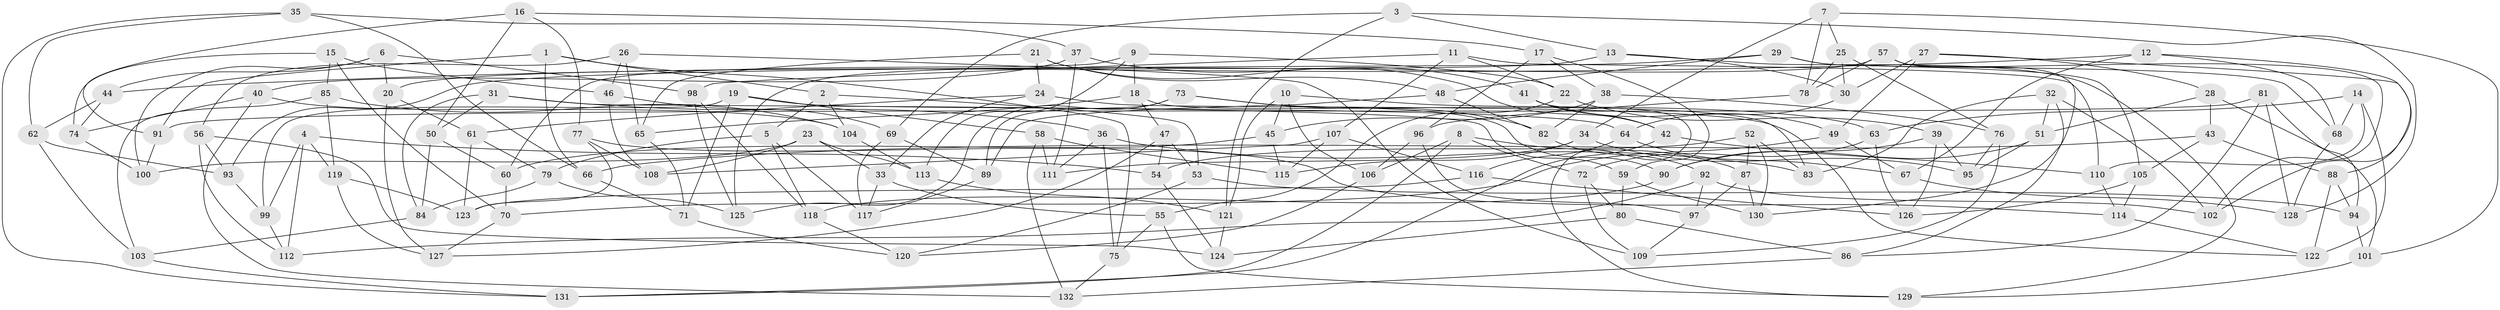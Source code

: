 // Generated by graph-tools (version 1.1) at 2025/38/03/09/25 02:38:13]
// undirected, 132 vertices, 264 edges
graph export_dot {
graph [start="1"]
  node [color=gray90,style=filled];
  1;
  2;
  3;
  4;
  5;
  6;
  7;
  8;
  9;
  10;
  11;
  12;
  13;
  14;
  15;
  16;
  17;
  18;
  19;
  20;
  21;
  22;
  23;
  24;
  25;
  26;
  27;
  28;
  29;
  30;
  31;
  32;
  33;
  34;
  35;
  36;
  37;
  38;
  39;
  40;
  41;
  42;
  43;
  44;
  45;
  46;
  47;
  48;
  49;
  50;
  51;
  52;
  53;
  54;
  55;
  56;
  57;
  58;
  59;
  60;
  61;
  62;
  63;
  64;
  65;
  66;
  67;
  68;
  69;
  70;
  71;
  72;
  73;
  74;
  75;
  76;
  77;
  78;
  79;
  80;
  81;
  82;
  83;
  84;
  85;
  86;
  87;
  88;
  89;
  90;
  91;
  92;
  93;
  94;
  95;
  96;
  97;
  98;
  99;
  100;
  101;
  102;
  103;
  104;
  105;
  106;
  107;
  108;
  109;
  110;
  111;
  112;
  113;
  114;
  115;
  116;
  117;
  118;
  119;
  120;
  121;
  122;
  123;
  124;
  125;
  126;
  127;
  128;
  129;
  130;
  131;
  132;
  1 -- 66;
  1 -- 91;
  1 -- 75;
  1 -- 2;
  2 -- 5;
  2 -- 104;
  2 -- 53;
  3 -- 69;
  3 -- 121;
  3 -- 128;
  3 -- 13;
  4 -- 119;
  4 -- 112;
  4 -- 54;
  4 -- 99;
  5 -- 117;
  5 -- 79;
  5 -- 118;
  6 -- 44;
  6 -- 98;
  6 -- 100;
  6 -- 20;
  7 -- 101;
  7 -- 34;
  7 -- 25;
  7 -- 78;
  8 -- 72;
  8 -- 106;
  8 -- 87;
  8 -- 131;
  9 -- 22;
  9 -- 113;
  9 -- 18;
  9 -- 60;
  10 -- 63;
  10 -- 121;
  10 -- 106;
  10 -- 45;
  11 -- 107;
  11 -- 98;
  11 -- 22;
  11 -- 110;
  12 -- 102;
  12 -- 68;
  12 -- 44;
  12 -- 67;
  13 -- 129;
  13 -- 20;
  13 -- 30;
  14 -- 63;
  14 -- 68;
  14 -- 122;
  14 -- 110;
  15 -- 70;
  15 -- 46;
  15 -- 85;
  15 -- 74;
  16 -- 50;
  16 -- 17;
  16 -- 77;
  16 -- 91;
  17 -- 96;
  17 -- 38;
  17 -- 59;
  18 -- 83;
  18 -- 65;
  18 -- 47;
  19 -- 71;
  19 -- 99;
  19 -- 64;
  19 -- 58;
  20 -- 127;
  20 -- 61;
  21 -- 65;
  21 -- 48;
  21 -- 24;
  21 -- 42;
  22 -- 55;
  22 -- 39;
  23 -- 108;
  23 -- 33;
  23 -- 113;
  23 -- 100;
  24 -- 61;
  24 -- 33;
  24 -- 122;
  25 -- 30;
  25 -- 78;
  25 -- 76;
  26 -- 65;
  26 -- 46;
  26 -- 56;
  26 -- 109;
  27 -- 88;
  27 -- 49;
  27 -- 30;
  27 -- 28;
  28 -- 51;
  28 -- 43;
  28 -- 101;
  29 -- 93;
  29 -- 105;
  29 -- 68;
  29 -- 48;
  30 -- 64;
  31 -- 50;
  31 -- 59;
  31 -- 84;
  31 -- 36;
  32 -- 83;
  32 -- 51;
  32 -- 86;
  32 -- 102;
  33 -- 117;
  33 -- 55;
  34 -- 95;
  34 -- 115;
  34 -- 111;
  35 -- 37;
  35 -- 62;
  35 -- 131;
  35 -- 66;
  36 -- 111;
  36 -- 83;
  36 -- 75;
  37 -- 41;
  37 -- 40;
  37 -- 111;
  38 -- 76;
  38 -- 82;
  38 -- 45;
  39 -- 126;
  39 -- 90;
  39 -- 95;
  40 -- 104;
  40 -- 132;
  40 -- 74;
  41 -- 129;
  41 -- 42;
  41 -- 49;
  42 -- 131;
  42 -- 110;
  43 -- 66;
  43 -- 105;
  43 -- 88;
  44 -- 74;
  44 -- 62;
  45 -- 115;
  45 -- 60;
  46 -- 69;
  46 -- 108;
  47 -- 127;
  47 -- 54;
  47 -- 53;
  48 -- 89;
  48 -- 82;
  49 -- 70;
  49 -- 67;
  50 -- 84;
  50 -- 60;
  51 -- 90;
  51 -- 95;
  52 -- 83;
  52 -- 54;
  52 -- 87;
  52 -- 130;
  53 -- 120;
  53 -- 94;
  54 -- 124;
  55 -- 75;
  55 -- 129;
  56 -- 93;
  56 -- 112;
  56 -- 124;
  57 -- 102;
  57 -- 78;
  57 -- 125;
  57 -- 130;
  58 -- 115;
  58 -- 111;
  58 -- 132;
  59 -- 80;
  59 -- 130;
  60 -- 70;
  61 -- 123;
  61 -- 79;
  62 -- 103;
  62 -- 93;
  63 -- 126;
  63 -- 72;
  64 -- 116;
  64 -- 67;
  65 -- 71;
  66 -- 71;
  67 -- 128;
  68 -- 128;
  69 -- 89;
  69 -- 117;
  70 -- 127;
  71 -- 120;
  72 -- 80;
  72 -- 109;
  73 -- 125;
  73 -- 90;
  73 -- 82;
  73 -- 89;
  74 -- 100;
  75 -- 132;
  76 -- 95;
  76 -- 109;
  77 -- 114;
  77 -- 108;
  77 -- 123;
  78 -- 96;
  79 -- 84;
  79 -- 125;
  80 -- 86;
  80 -- 124;
  81 -- 86;
  81 -- 94;
  81 -- 128;
  81 -- 91;
  82 -- 92;
  84 -- 103;
  85 -- 119;
  85 -- 104;
  85 -- 103;
  86 -- 132;
  87 -- 130;
  87 -- 97;
  88 -- 122;
  88 -- 94;
  89 -- 117;
  90 -- 118;
  91 -- 100;
  92 -- 97;
  92 -- 102;
  92 -- 112;
  93 -- 99;
  94 -- 101;
  96 -- 97;
  96 -- 106;
  97 -- 109;
  98 -- 118;
  98 -- 125;
  99 -- 112;
  101 -- 129;
  103 -- 131;
  104 -- 113;
  105 -- 114;
  105 -- 126;
  106 -- 120;
  107 -- 108;
  107 -- 116;
  107 -- 115;
  110 -- 114;
  113 -- 121;
  114 -- 122;
  116 -- 126;
  116 -- 123;
  118 -- 120;
  119 -- 127;
  119 -- 123;
  121 -- 124;
}
